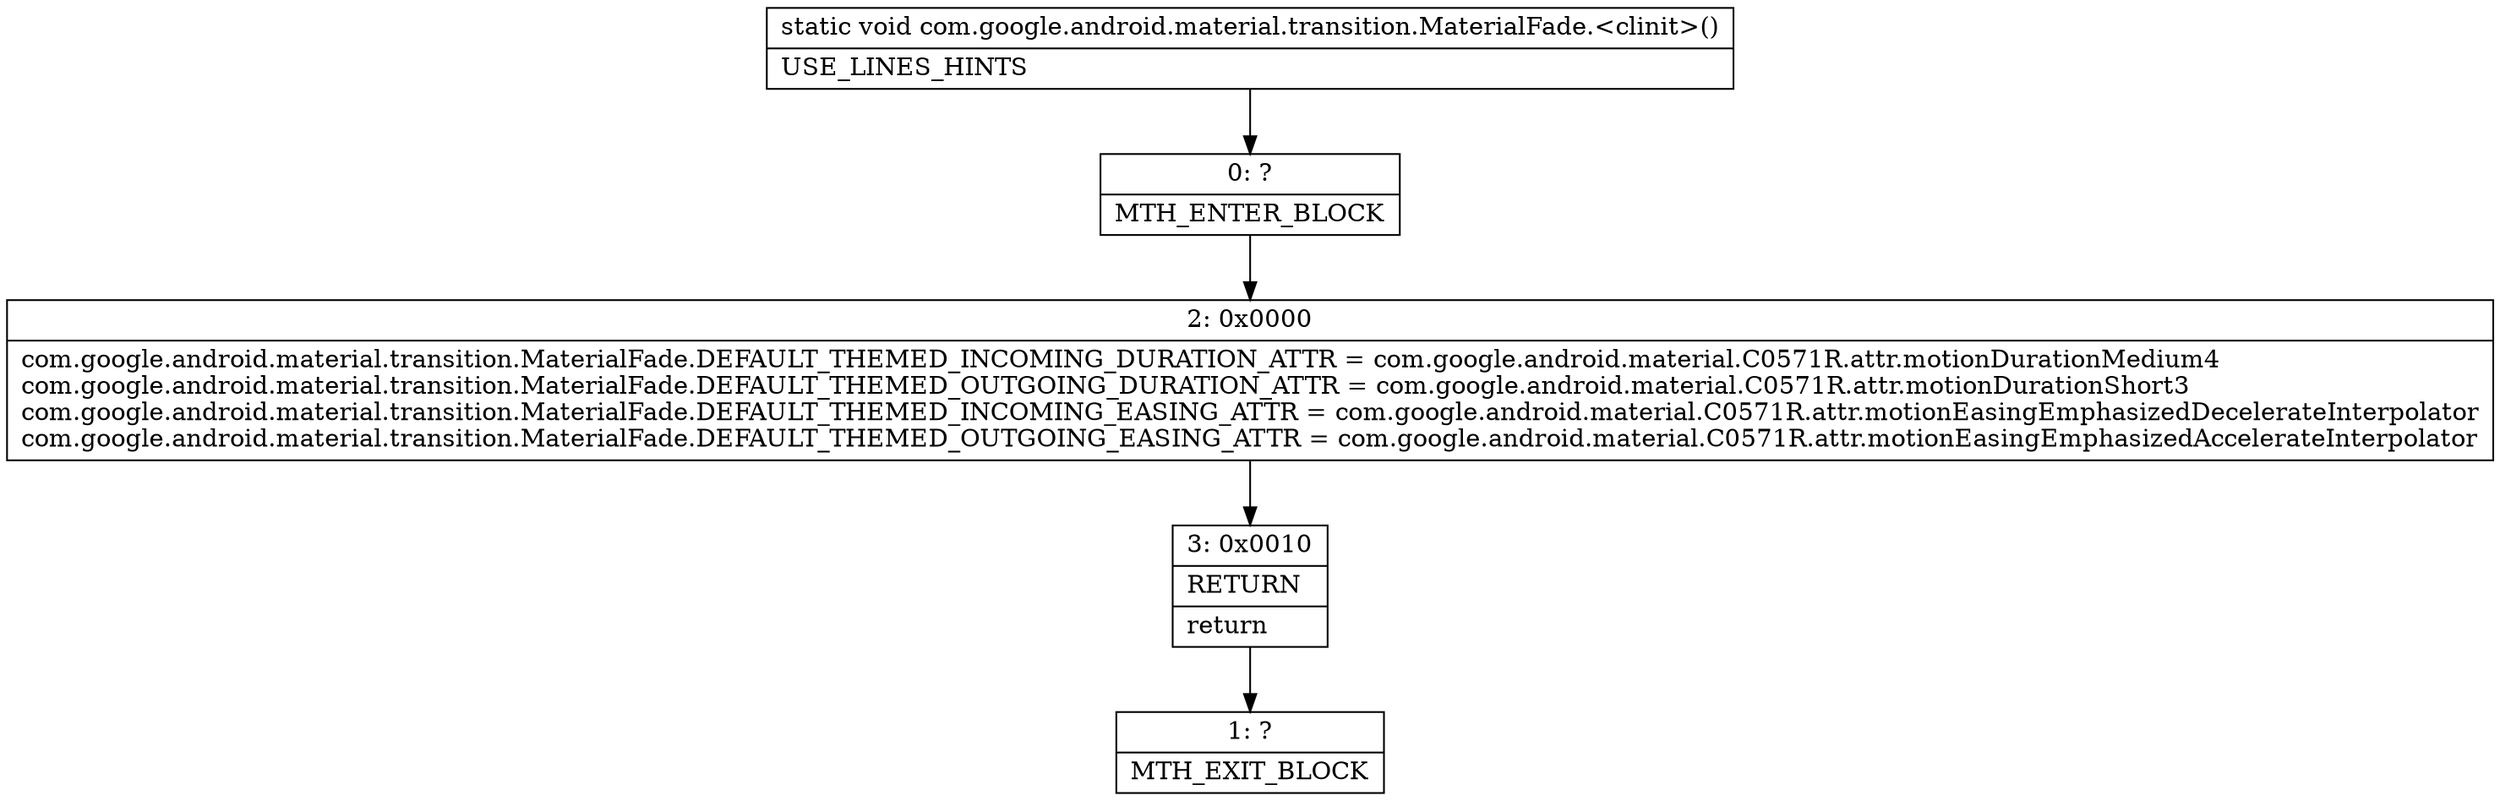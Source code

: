 digraph "CFG forcom.google.android.material.transition.MaterialFade.\<clinit\>()V" {
Node_0 [shape=record,label="{0\:\ ?|MTH_ENTER_BLOCK\l}"];
Node_2 [shape=record,label="{2\:\ 0x0000|com.google.android.material.transition.MaterialFade.DEFAULT_THEMED_INCOMING_DURATION_ATTR = com.google.android.material.C0571R.attr.motionDurationMedium4\lcom.google.android.material.transition.MaterialFade.DEFAULT_THEMED_OUTGOING_DURATION_ATTR = com.google.android.material.C0571R.attr.motionDurationShort3\lcom.google.android.material.transition.MaterialFade.DEFAULT_THEMED_INCOMING_EASING_ATTR = com.google.android.material.C0571R.attr.motionEasingEmphasizedDecelerateInterpolator\lcom.google.android.material.transition.MaterialFade.DEFAULT_THEMED_OUTGOING_EASING_ATTR = com.google.android.material.C0571R.attr.motionEasingEmphasizedAccelerateInterpolator\l}"];
Node_3 [shape=record,label="{3\:\ 0x0010|RETURN\l|return\l}"];
Node_1 [shape=record,label="{1\:\ ?|MTH_EXIT_BLOCK\l}"];
MethodNode[shape=record,label="{static void com.google.android.material.transition.MaterialFade.\<clinit\>()  | USE_LINES_HINTS\l}"];
MethodNode -> Node_0;Node_0 -> Node_2;
Node_2 -> Node_3;
Node_3 -> Node_1;
}

